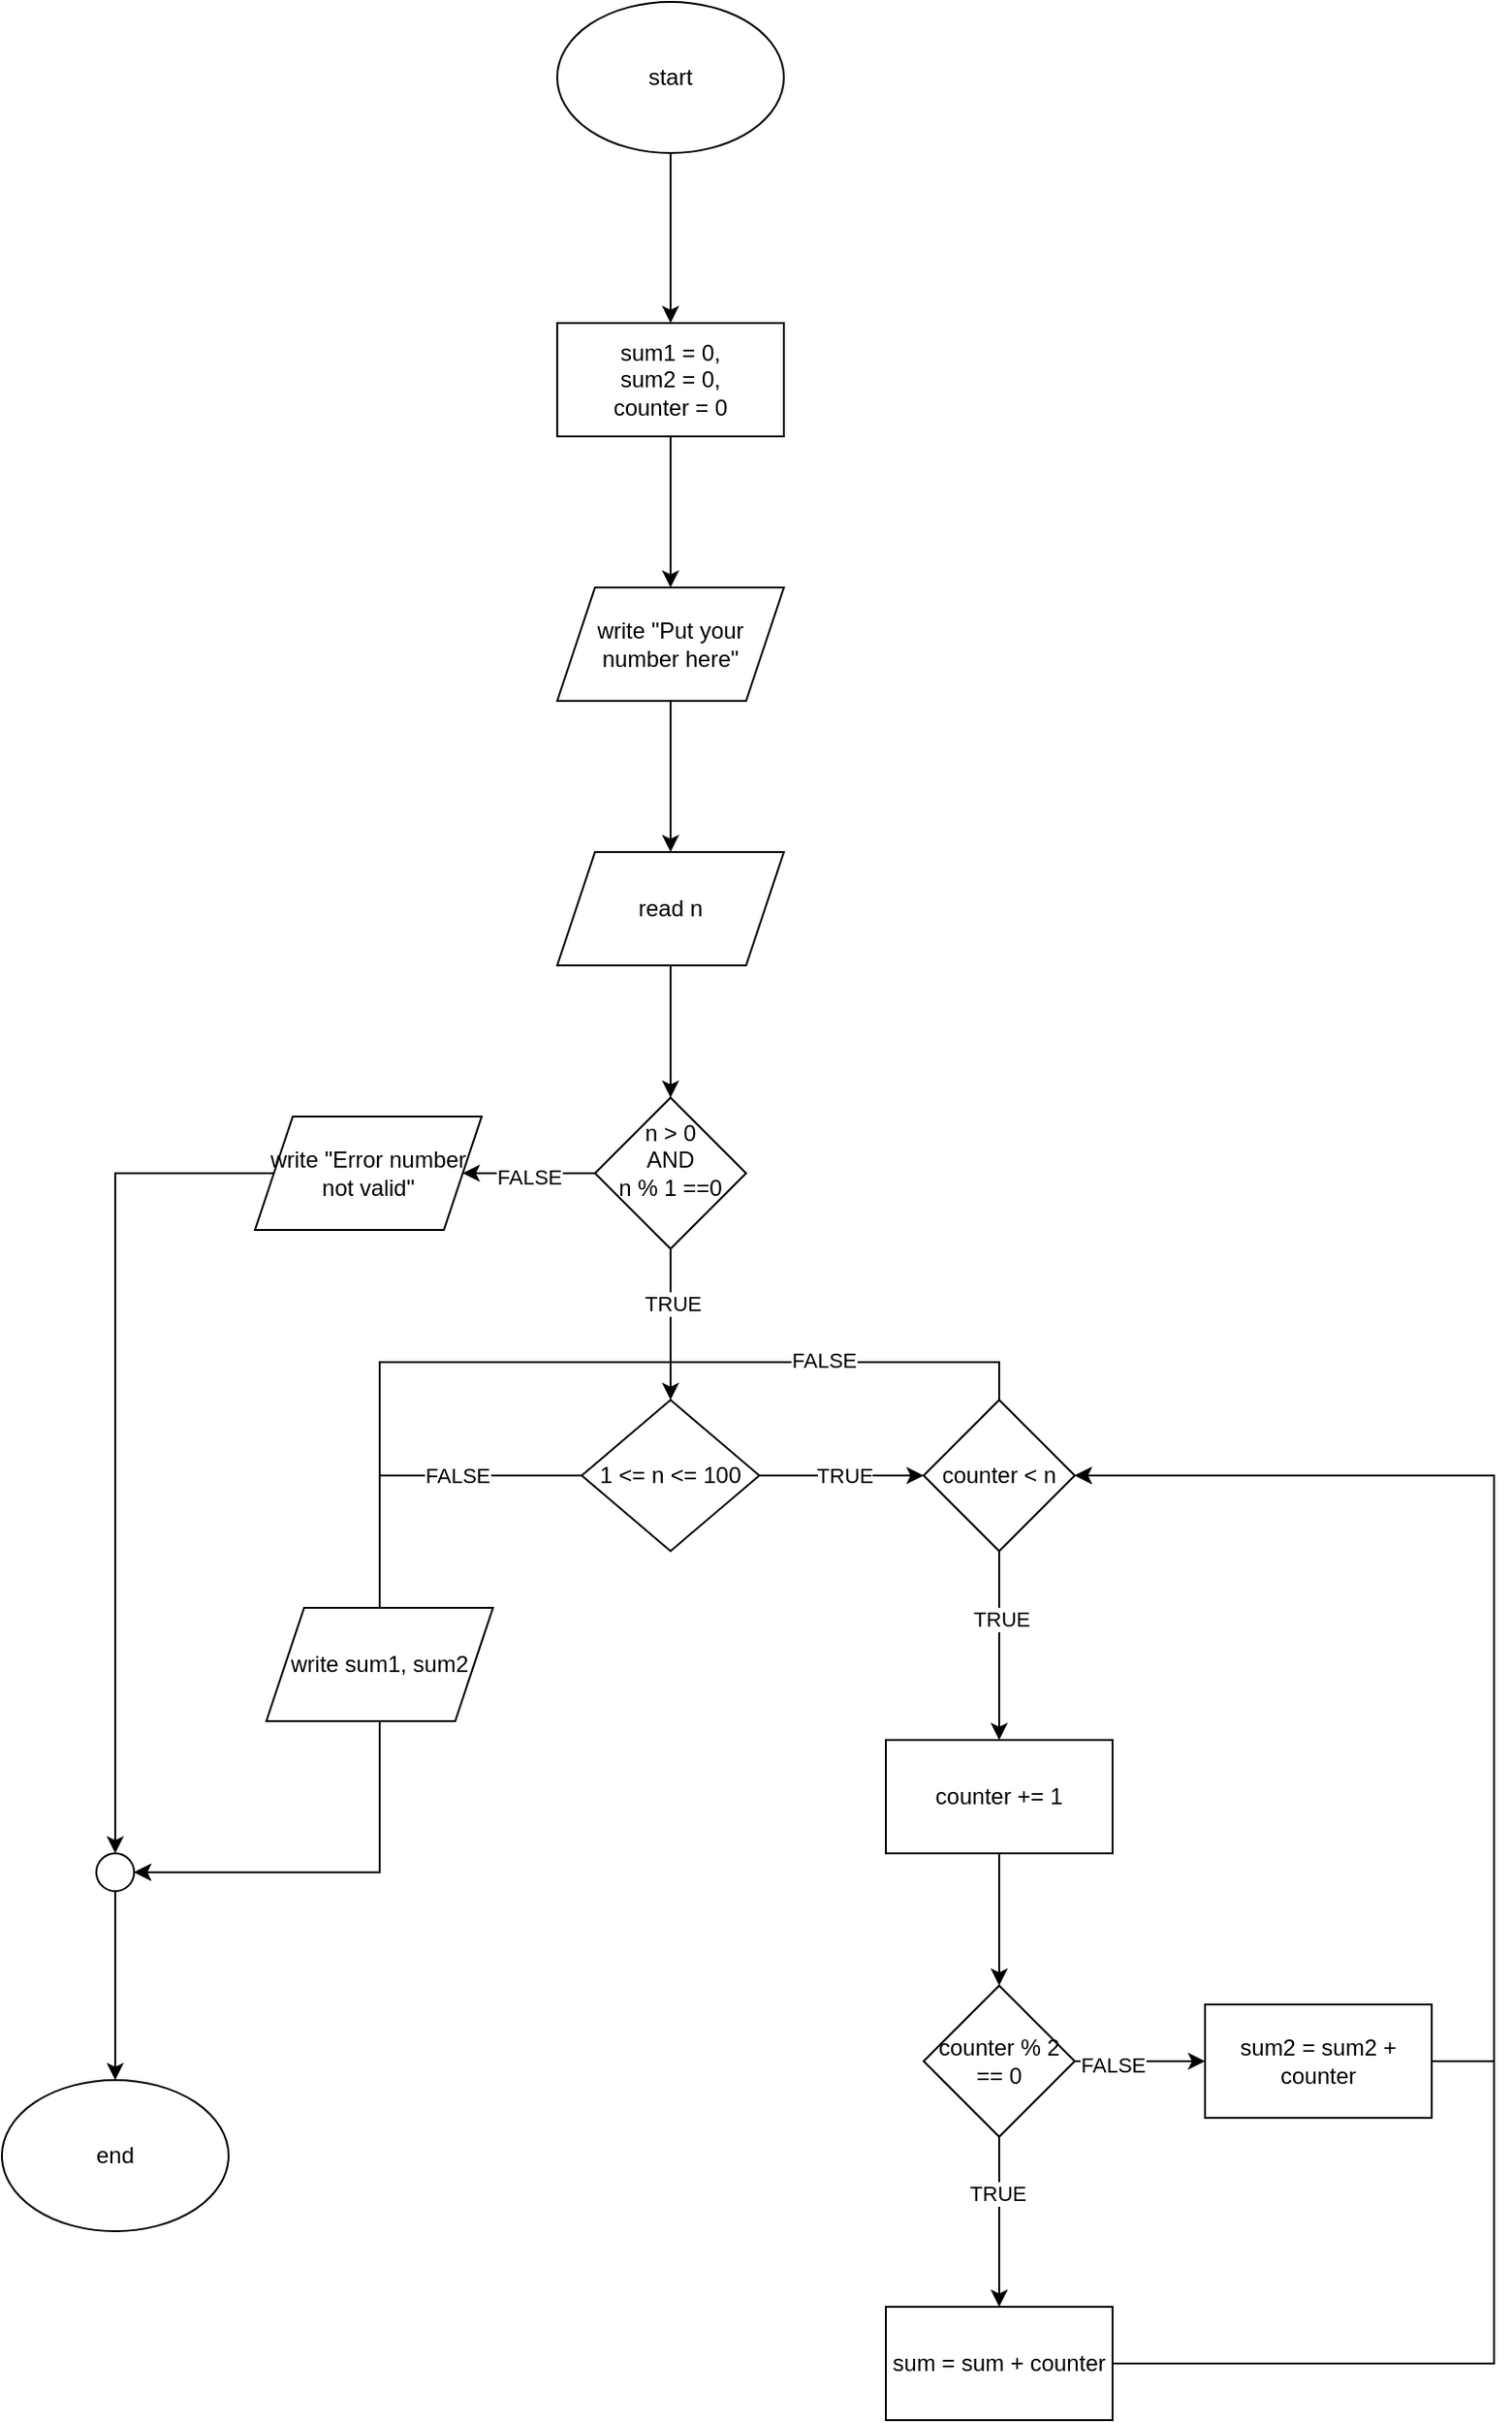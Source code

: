 <mxfile version="26.0.10">
  <diagram name="Pagina-1" id="j18OGbsCD21qYG4wDr5p">
    <mxGraphModel dx="1050" dy="557" grid="1" gridSize="10" guides="1" tooltips="1" connect="1" arrows="1" fold="1" page="1" pageScale="1" pageWidth="827" pageHeight="1169" math="0" shadow="0">
      <root>
        <mxCell id="0" />
        <mxCell id="1" parent="0" />
        <mxCell id="QfLtUxeJip6HHkZmtq3Q-5" value="" style="edgeStyle=orthogonalEdgeStyle;rounded=0;orthogonalLoop=1;jettySize=auto;html=1;" edge="1" parent="1" source="QfLtUxeJip6HHkZmtq3Q-1" target="QfLtUxeJip6HHkZmtq3Q-4">
          <mxGeometry relative="1" as="geometry" />
        </mxCell>
        <mxCell id="QfLtUxeJip6HHkZmtq3Q-1" value="start" style="ellipse;whiteSpace=wrap;html=1;" vertex="1" parent="1">
          <mxGeometry x="354" width="120" height="80" as="geometry" />
        </mxCell>
        <mxCell id="QfLtUxeJip6HHkZmtq3Q-7" value="" style="edgeStyle=orthogonalEdgeStyle;rounded=0;orthogonalLoop=1;jettySize=auto;html=1;" edge="1" parent="1" source="QfLtUxeJip6HHkZmtq3Q-4" target="QfLtUxeJip6HHkZmtq3Q-6">
          <mxGeometry relative="1" as="geometry" />
        </mxCell>
        <mxCell id="QfLtUxeJip6HHkZmtq3Q-4" value="sum1 = 0,&lt;div&gt;sum2 = 0,&lt;br&gt;&lt;div&gt;counter = 0&lt;/div&gt;&lt;/div&gt;" style="whiteSpace=wrap;html=1;" vertex="1" parent="1">
          <mxGeometry x="354" y="170" width="120" height="60" as="geometry" />
        </mxCell>
        <mxCell id="QfLtUxeJip6HHkZmtq3Q-9" value="" style="edgeStyle=orthogonalEdgeStyle;rounded=0;orthogonalLoop=1;jettySize=auto;html=1;" edge="1" parent="1" source="QfLtUxeJip6HHkZmtq3Q-6" target="QfLtUxeJip6HHkZmtq3Q-8">
          <mxGeometry relative="1" as="geometry" />
        </mxCell>
        <mxCell id="QfLtUxeJip6HHkZmtq3Q-6" value="write &quot;Put your number here&quot;" style="shape=parallelogram;perimeter=parallelogramPerimeter;whiteSpace=wrap;html=1;fixedSize=1;" vertex="1" parent="1">
          <mxGeometry x="354" y="310" width="120" height="60" as="geometry" />
        </mxCell>
        <mxCell id="QfLtUxeJip6HHkZmtq3Q-11" value="" style="edgeStyle=orthogonalEdgeStyle;rounded=0;orthogonalLoop=1;jettySize=auto;html=1;" edge="1" parent="1" source="QfLtUxeJip6HHkZmtq3Q-8" target="QfLtUxeJip6HHkZmtq3Q-10">
          <mxGeometry relative="1" as="geometry" />
        </mxCell>
        <mxCell id="QfLtUxeJip6HHkZmtq3Q-8" value="read n" style="shape=parallelogram;perimeter=parallelogramPerimeter;whiteSpace=wrap;html=1;fixedSize=1;" vertex="1" parent="1">
          <mxGeometry x="354" y="450" width="120" height="60" as="geometry" />
        </mxCell>
        <mxCell id="QfLtUxeJip6HHkZmtq3Q-13" value="" style="edgeStyle=orthogonalEdgeStyle;rounded=0;orthogonalLoop=1;jettySize=auto;html=1;" edge="1" parent="1" source="QfLtUxeJip6HHkZmtq3Q-10" target="QfLtUxeJip6HHkZmtq3Q-12">
          <mxGeometry relative="1" as="geometry" />
        </mxCell>
        <mxCell id="QfLtUxeJip6HHkZmtq3Q-42" value="FALSE" style="edgeLabel;html=1;align=center;verticalAlign=middle;resizable=0;points=[];" vertex="1" connectable="0" parent="QfLtUxeJip6HHkZmtq3Q-13">
          <mxGeometry x="0.006" y="2" relative="1" as="geometry">
            <mxPoint as="offset" />
          </mxGeometry>
        </mxCell>
        <mxCell id="QfLtUxeJip6HHkZmtq3Q-15" value="" style="edgeStyle=orthogonalEdgeStyle;rounded=0;orthogonalLoop=1;jettySize=auto;html=1;" edge="1" parent="1" source="QfLtUxeJip6HHkZmtq3Q-10" target="QfLtUxeJip6HHkZmtq3Q-14">
          <mxGeometry relative="1" as="geometry" />
        </mxCell>
        <mxCell id="QfLtUxeJip6HHkZmtq3Q-43" value="TRUE" style="edgeLabel;html=1;align=center;verticalAlign=middle;resizable=0;points=[];" vertex="1" connectable="0" parent="QfLtUxeJip6HHkZmtq3Q-15">
          <mxGeometry x="-0.29" y="1" relative="1" as="geometry">
            <mxPoint as="offset" />
          </mxGeometry>
        </mxCell>
        <mxCell id="QfLtUxeJip6HHkZmtq3Q-10" value="&lt;div&gt;n &amp;gt; 0&lt;/div&gt;&lt;div&gt;AND&lt;/div&gt;&lt;div&gt;n % 1 ==0&lt;/div&gt;&lt;div&gt;&lt;br&gt;&lt;/div&gt;" style="rhombus;whiteSpace=wrap;html=1;" vertex="1" parent="1">
          <mxGeometry x="374" y="580" width="80" height="80" as="geometry" />
        </mxCell>
        <mxCell id="QfLtUxeJip6HHkZmtq3Q-39" style="edgeStyle=orthogonalEdgeStyle;rounded=0;orthogonalLoop=1;jettySize=auto;html=1;exitX=0;exitY=0.5;exitDx=0;exitDy=0;entryX=0.5;entryY=0;entryDx=0;entryDy=0;" edge="1" parent="1" source="QfLtUxeJip6HHkZmtq3Q-12" target="QfLtUxeJip6HHkZmtq3Q-37">
          <mxGeometry relative="1" as="geometry" />
        </mxCell>
        <mxCell id="QfLtUxeJip6HHkZmtq3Q-12" value="write &quot;Error number not valid&quot;" style="shape=parallelogram;perimeter=parallelogramPerimeter;whiteSpace=wrap;html=1;fixedSize=1;" vertex="1" parent="1">
          <mxGeometry x="194" y="590" width="120" height="60" as="geometry" />
        </mxCell>
        <mxCell id="QfLtUxeJip6HHkZmtq3Q-21" value="" style="edgeStyle=orthogonalEdgeStyle;rounded=0;orthogonalLoop=1;jettySize=auto;html=1;" edge="1" parent="1" source="QfLtUxeJip6HHkZmtq3Q-14" target="QfLtUxeJip6HHkZmtq3Q-20">
          <mxGeometry relative="1" as="geometry" />
        </mxCell>
        <mxCell id="QfLtUxeJip6HHkZmtq3Q-26" value="TRUE" style="edgeLabel;html=1;align=center;verticalAlign=middle;resizable=0;points=[];" vertex="1" connectable="0" parent="QfLtUxeJip6HHkZmtq3Q-21">
          <mxGeometry x="0.03" relative="1" as="geometry">
            <mxPoint as="offset" />
          </mxGeometry>
        </mxCell>
        <mxCell id="QfLtUxeJip6HHkZmtq3Q-50" style="edgeStyle=orthogonalEdgeStyle;rounded=0;orthogonalLoop=1;jettySize=auto;html=1;exitX=0;exitY=0.5;exitDx=0;exitDy=0;entryX=1;entryY=0.5;entryDx=0;entryDy=0;" edge="1" parent="1" source="QfLtUxeJip6HHkZmtq3Q-14" target="QfLtUxeJip6HHkZmtq3Q-37">
          <mxGeometry relative="1" as="geometry">
            <Array as="points">
              <mxPoint x="260" y="780" />
              <mxPoint x="260" y="990" />
            </Array>
          </mxGeometry>
        </mxCell>
        <mxCell id="QfLtUxeJip6HHkZmtq3Q-52" value="FALSE" style="edgeLabel;html=1;align=center;verticalAlign=middle;resizable=0;points=[];" vertex="1" connectable="0" parent="QfLtUxeJip6HHkZmtq3Q-50">
          <mxGeometry x="-0.705" relative="1" as="geometry">
            <mxPoint as="offset" />
          </mxGeometry>
        </mxCell>
        <mxCell id="QfLtUxeJip6HHkZmtq3Q-14" value="1 &amp;lt;= n &amp;lt;= 100" style="rhombus;whiteSpace=wrap;html=1;" vertex="1" parent="1">
          <mxGeometry x="367" y="740" width="94" height="80" as="geometry" />
        </mxCell>
        <mxCell id="QfLtUxeJip6HHkZmtq3Q-23" value="" style="edgeStyle=orthogonalEdgeStyle;rounded=0;orthogonalLoop=1;jettySize=auto;html=1;" edge="1" parent="1" source="QfLtUxeJip6HHkZmtq3Q-20" target="QfLtUxeJip6HHkZmtq3Q-22">
          <mxGeometry relative="1" as="geometry" />
        </mxCell>
        <mxCell id="QfLtUxeJip6HHkZmtq3Q-36" value="TRUE" style="edgeLabel;html=1;align=center;verticalAlign=middle;resizable=0;points=[];" vertex="1" connectable="0" parent="QfLtUxeJip6HHkZmtq3Q-23">
          <mxGeometry x="-0.292" y="1" relative="1" as="geometry">
            <mxPoint as="offset" />
          </mxGeometry>
        </mxCell>
        <mxCell id="QfLtUxeJip6HHkZmtq3Q-47" style="edgeStyle=orthogonalEdgeStyle;rounded=0;orthogonalLoop=1;jettySize=auto;html=1;exitX=0.5;exitY=0;exitDx=0;exitDy=0;entryX=1;entryY=0.5;entryDx=0;entryDy=0;" edge="1" parent="1" source="QfLtUxeJip6HHkZmtq3Q-20" target="QfLtUxeJip6HHkZmtq3Q-37">
          <mxGeometry relative="1" as="geometry">
            <Array as="points">
              <mxPoint x="588" y="720" />
              <mxPoint x="260" y="720" />
              <mxPoint x="260" y="990" />
            </Array>
          </mxGeometry>
        </mxCell>
        <mxCell id="QfLtUxeJip6HHkZmtq3Q-51" value="FALSE" style="edgeLabel;html=1;align=center;verticalAlign=middle;resizable=0;points=[];" vertex="1" connectable="0" parent="QfLtUxeJip6HHkZmtq3Q-47">
          <mxGeometry x="-0.697" y="-1" relative="1" as="geometry">
            <mxPoint as="offset" />
          </mxGeometry>
        </mxCell>
        <mxCell id="QfLtUxeJip6HHkZmtq3Q-20" value="counter &amp;lt; n" style="rhombus;whiteSpace=wrap;html=1;" vertex="1" parent="1">
          <mxGeometry x="548" y="740" width="80" height="80" as="geometry" />
        </mxCell>
        <mxCell id="QfLtUxeJip6HHkZmtq3Q-28" value="" style="edgeStyle=orthogonalEdgeStyle;rounded=0;orthogonalLoop=1;jettySize=auto;html=1;" edge="1" parent="1" source="QfLtUxeJip6HHkZmtq3Q-22" target="QfLtUxeJip6HHkZmtq3Q-27">
          <mxGeometry relative="1" as="geometry" />
        </mxCell>
        <mxCell id="QfLtUxeJip6HHkZmtq3Q-22" value="counter += 1" style="whiteSpace=wrap;html=1;" vertex="1" parent="1">
          <mxGeometry x="528" y="920" width="120" height="60" as="geometry" />
        </mxCell>
        <mxCell id="QfLtUxeJip6HHkZmtq3Q-32" style="edgeStyle=orthogonalEdgeStyle;rounded=0;orthogonalLoop=1;jettySize=auto;html=1;exitX=1;exitY=0.5;exitDx=0;exitDy=0;entryX=1;entryY=0.5;entryDx=0;entryDy=0;" edge="1" parent="1" source="QfLtUxeJip6HHkZmtq3Q-24" target="QfLtUxeJip6HHkZmtq3Q-20">
          <mxGeometry relative="1" as="geometry">
            <Array as="points">
              <mxPoint x="850" y="1250" />
              <mxPoint x="850" y="780" />
            </Array>
          </mxGeometry>
        </mxCell>
        <mxCell id="QfLtUxeJip6HHkZmtq3Q-24" value="sum = sum + counter" style="whiteSpace=wrap;html=1;" vertex="1" parent="1">
          <mxGeometry x="528" y="1220" width="120" height="60" as="geometry" />
        </mxCell>
        <mxCell id="QfLtUxeJip6HHkZmtq3Q-29" style="edgeStyle=orthogonalEdgeStyle;rounded=0;orthogonalLoop=1;jettySize=auto;html=1;exitX=0.5;exitY=1;exitDx=0;exitDy=0;entryX=0.5;entryY=0;entryDx=0;entryDy=0;" edge="1" parent="1" source="QfLtUxeJip6HHkZmtq3Q-27" target="QfLtUxeJip6HHkZmtq3Q-24">
          <mxGeometry relative="1" as="geometry" />
        </mxCell>
        <mxCell id="QfLtUxeJip6HHkZmtq3Q-35" value="TRUE" style="edgeLabel;html=1;align=center;verticalAlign=middle;resizable=0;points=[];" vertex="1" connectable="0" parent="QfLtUxeJip6HHkZmtq3Q-29">
          <mxGeometry x="-0.347" y="-1" relative="1" as="geometry">
            <mxPoint as="offset" />
          </mxGeometry>
        </mxCell>
        <mxCell id="QfLtUxeJip6HHkZmtq3Q-56" value="" style="edgeStyle=orthogonalEdgeStyle;rounded=0;orthogonalLoop=1;jettySize=auto;html=1;" edge="1" parent="1" source="QfLtUxeJip6HHkZmtq3Q-27" target="QfLtUxeJip6HHkZmtq3Q-55">
          <mxGeometry relative="1" as="geometry" />
        </mxCell>
        <mxCell id="QfLtUxeJip6HHkZmtq3Q-57" value="FALSE" style="edgeLabel;html=1;align=center;verticalAlign=middle;resizable=0;points=[];" vertex="1" connectable="0" parent="QfLtUxeJip6HHkZmtq3Q-56">
          <mxGeometry x="-0.427" y="-2" relative="1" as="geometry">
            <mxPoint as="offset" />
          </mxGeometry>
        </mxCell>
        <mxCell id="QfLtUxeJip6HHkZmtq3Q-27" value="counter % 2 == 0" style="rhombus;whiteSpace=wrap;html=1;" vertex="1" parent="1">
          <mxGeometry x="548" y="1050" width="80" height="80" as="geometry" />
        </mxCell>
        <mxCell id="QfLtUxeJip6HHkZmtq3Q-65" style="edgeStyle=orthogonalEdgeStyle;rounded=0;orthogonalLoop=1;jettySize=auto;html=1;exitX=0.5;exitY=1;exitDx=0;exitDy=0;entryX=0.5;entryY=0;entryDx=0;entryDy=0;" edge="1" parent="1" source="QfLtUxeJip6HHkZmtq3Q-37" target="QfLtUxeJip6HHkZmtq3Q-40">
          <mxGeometry relative="1" as="geometry" />
        </mxCell>
        <mxCell id="QfLtUxeJip6HHkZmtq3Q-37" value="" style="ellipse;whiteSpace=wrap;html=1;aspect=fixed;" vertex="1" parent="1">
          <mxGeometry x="110" y="980" width="20" height="20" as="geometry" />
        </mxCell>
        <mxCell id="QfLtUxeJip6HHkZmtq3Q-40" value="end" style="ellipse;whiteSpace=wrap;html=1;" vertex="1" parent="1">
          <mxGeometry x="60" y="1100" width="120" height="80" as="geometry" />
        </mxCell>
        <mxCell id="QfLtUxeJip6HHkZmtq3Q-58" style="edgeStyle=orthogonalEdgeStyle;rounded=0;orthogonalLoop=1;jettySize=auto;html=1;exitX=1;exitY=0.5;exitDx=0;exitDy=0;entryX=1;entryY=0.5;entryDx=0;entryDy=0;" edge="1" parent="1" source="QfLtUxeJip6HHkZmtq3Q-55" target="QfLtUxeJip6HHkZmtq3Q-20">
          <mxGeometry relative="1" as="geometry">
            <Array as="points">
              <mxPoint x="850" y="1090" />
              <mxPoint x="850" y="780" />
            </Array>
          </mxGeometry>
        </mxCell>
        <mxCell id="QfLtUxeJip6HHkZmtq3Q-55" value="sum2 = sum2 + counter" style="whiteSpace=wrap;html=1;" vertex="1" parent="1">
          <mxGeometry x="697" y="1060" width="120" height="60" as="geometry" />
        </mxCell>
        <mxCell id="QfLtUxeJip6HHkZmtq3Q-61" value="write sum1, sum2" style="shape=parallelogram;perimeter=parallelogramPerimeter;whiteSpace=wrap;html=1;fixedSize=1;" vertex="1" parent="1">
          <mxGeometry x="200" y="850" width="120" height="60" as="geometry" />
        </mxCell>
      </root>
    </mxGraphModel>
  </diagram>
</mxfile>
